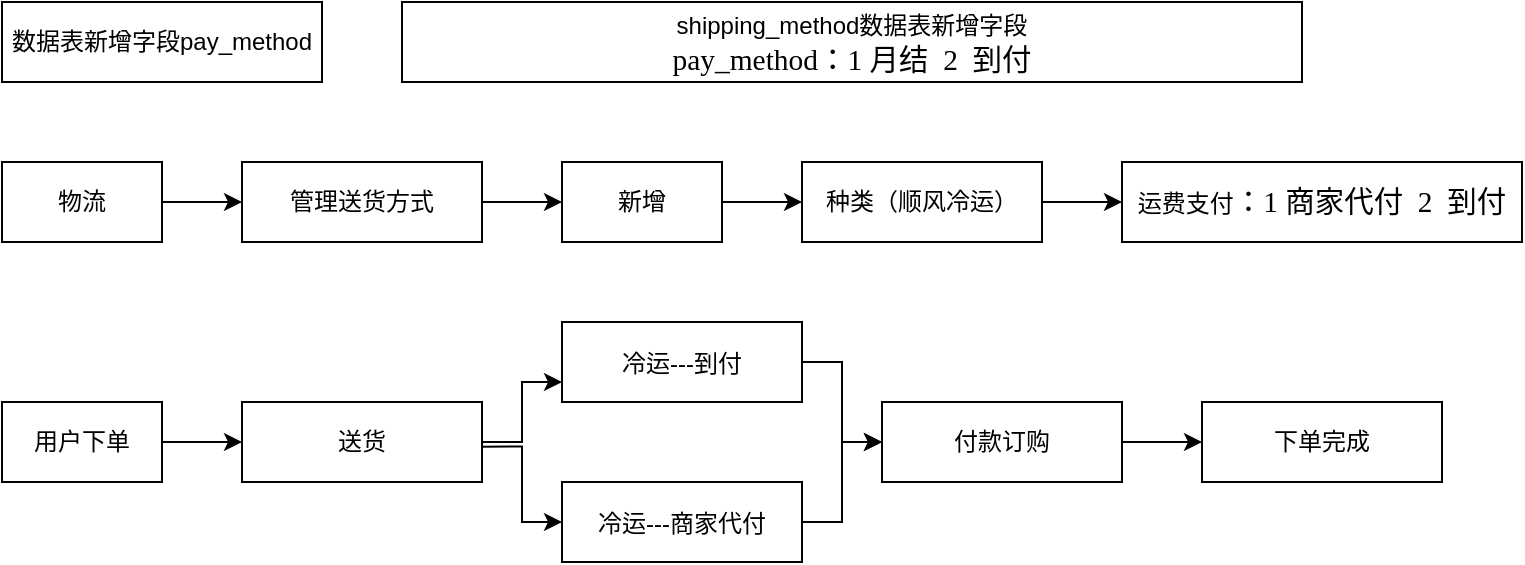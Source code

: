 <mxfile version="15.6.8" type="github">
  <diagram id="ryvbqk-ZNsN8QwoeO9NE" name="Page-1">
    <mxGraphModel dx="1221" dy="631" grid="1" gridSize="10" guides="1" tooltips="1" connect="1" arrows="1" fold="1" page="1" pageScale="1" pageWidth="827" pageHeight="1169" math="0" shadow="0">
      <root>
        <mxCell id="0" />
        <mxCell id="1" parent="0" />
        <mxCell id="wEwo-zWLqLj0Lqb4gSIu-10" style="edgeStyle=orthogonalEdgeStyle;rounded=0;orthogonalLoop=1;jettySize=auto;html=1;exitX=1;exitY=0.5;exitDx=0;exitDy=0;entryX=0;entryY=0.5;entryDx=0;entryDy=0;" edge="1" parent="1" source="wEwo-zWLqLj0Lqb4gSIu-1" target="wEwo-zWLqLj0Lqb4gSIu-7">
          <mxGeometry relative="1" as="geometry" />
        </mxCell>
        <mxCell id="wEwo-zWLqLj0Lqb4gSIu-1" value="物流" style="rounded=0;whiteSpace=wrap;html=1;" vertex="1" parent="1">
          <mxGeometry x="40" y="120" width="80" height="40" as="geometry" />
        </mxCell>
        <mxCell id="wEwo-zWLqLj0Lqb4gSIu-3" value="数据表新增字段pay_method" style="rounded=0;whiteSpace=wrap;html=1;" vertex="1" parent="1">
          <mxGeometry x="40" y="40" width="160" height="40" as="geometry" />
        </mxCell>
        <mxCell id="wEwo-zWLqLj0Lqb4gSIu-12" style="edgeStyle=orthogonalEdgeStyle;rounded=0;orthogonalLoop=1;jettySize=auto;html=1;exitX=1;exitY=0.5;exitDx=0;exitDy=0;entryX=0;entryY=0.5;entryDx=0;entryDy=0;" edge="1" parent="1" source="wEwo-zWLqLj0Lqb4gSIu-4" target="wEwo-zWLqLj0Lqb4gSIu-8">
          <mxGeometry relative="1" as="geometry" />
        </mxCell>
        <mxCell id="wEwo-zWLqLj0Lqb4gSIu-4" value="新增" style="rounded=0;whiteSpace=wrap;html=1;" vertex="1" parent="1">
          <mxGeometry x="320" y="120" width="80" height="40" as="geometry" />
        </mxCell>
        <mxCell id="wEwo-zWLqLj0Lqb4gSIu-6" value="&lt;div&gt;shipping_method数据表新增字段&lt;span style=&quot;font-size: 11.04pt ; font-family: &amp;#34;calibri&amp;#34; ; color: rgb(0 , 0 , 0)&quot;&gt;&lt;br&gt;&lt;/span&gt;&lt;div align=&quot;left&quot;&gt;&lt;span style=&quot;font-size: 11.04pt ; font-family: &amp;#34;calibri&amp;#34; ; color: rgb(0 , 0 , 0)&quot;&gt;pay_method：1 月结&amp;nbsp; 2&amp;nbsp; 到付&lt;br&gt;&lt;/span&gt;&lt;/div&gt;&lt;/div&gt;" style="rounded=0;whiteSpace=wrap;html=1;" vertex="1" parent="1">
          <mxGeometry x="240" y="40" width="450" height="40" as="geometry" />
        </mxCell>
        <mxCell id="wEwo-zWLqLj0Lqb4gSIu-11" style="edgeStyle=orthogonalEdgeStyle;rounded=0;orthogonalLoop=1;jettySize=auto;html=1;exitX=1;exitY=0.5;exitDx=0;exitDy=0;entryX=0;entryY=0.5;entryDx=0;entryDy=0;" edge="1" parent="1" source="wEwo-zWLqLj0Lqb4gSIu-7" target="wEwo-zWLqLj0Lqb4gSIu-4">
          <mxGeometry relative="1" as="geometry" />
        </mxCell>
        <mxCell id="wEwo-zWLqLj0Lqb4gSIu-7" value="管理送货方式" style="rounded=0;whiteSpace=wrap;html=1;" vertex="1" parent="1">
          <mxGeometry x="160" y="120" width="120" height="40" as="geometry" />
        </mxCell>
        <mxCell id="wEwo-zWLqLj0Lqb4gSIu-13" style="edgeStyle=orthogonalEdgeStyle;rounded=0;orthogonalLoop=1;jettySize=auto;html=1;exitX=1;exitY=0.5;exitDx=0;exitDy=0;entryX=0;entryY=0.5;entryDx=0;entryDy=0;" edge="1" parent="1" source="wEwo-zWLqLj0Lqb4gSIu-8" target="wEwo-zWLqLj0Lqb4gSIu-9">
          <mxGeometry relative="1" as="geometry" />
        </mxCell>
        <mxCell id="wEwo-zWLqLj0Lqb4gSIu-8" value="种类（顺风冷运）" style="rounded=0;whiteSpace=wrap;html=1;" vertex="1" parent="1">
          <mxGeometry x="440" y="120" width="120" height="40" as="geometry" />
        </mxCell>
        <mxCell id="wEwo-zWLqLj0Lqb4gSIu-9" value="&lt;div&gt;运费支付&lt;span style=&quot;font-size: 11.04pt ; font-family: &amp;#34;calibri&amp;#34; ; color: rgb(0 , 0 , 0)&quot;&gt;：1 商家代付&amp;nbsp; 2&amp;nbsp; 到付&lt;br&gt;&lt;/span&gt;&lt;span style=&quot;font-size: 11.04pt ; font-family: &amp;#34;calibri&amp;#34; ; color: rgb(0 , 0 , 0)&quot;&gt;&lt;/span&gt;&lt;/div&gt;" style="rounded=0;whiteSpace=wrap;html=1;" vertex="1" parent="1">
          <mxGeometry x="600" y="120" width="200" height="40" as="geometry" />
        </mxCell>
        <mxCell id="wEwo-zWLqLj0Lqb4gSIu-20" style="edgeStyle=orthogonalEdgeStyle;rounded=0;orthogonalLoop=1;jettySize=auto;html=1;exitX=1;exitY=0.5;exitDx=0;exitDy=0;entryX=0;entryY=0.5;entryDx=0;entryDy=0;" edge="1" parent="1" source="wEwo-zWLqLj0Lqb4gSIu-14" target="wEwo-zWLqLj0Lqb4gSIu-15">
          <mxGeometry relative="1" as="geometry" />
        </mxCell>
        <mxCell id="wEwo-zWLqLj0Lqb4gSIu-14" value="用户下单" style="rounded=0;whiteSpace=wrap;html=1;" vertex="1" parent="1">
          <mxGeometry x="40" y="240" width="80" height="40" as="geometry" />
        </mxCell>
        <mxCell id="wEwo-zWLqLj0Lqb4gSIu-22" style="edgeStyle=orthogonalEdgeStyle;rounded=0;orthogonalLoop=1;jettySize=auto;html=1;exitX=1;exitY=0.5;exitDx=0;exitDy=0;entryX=0;entryY=0.75;entryDx=0;entryDy=0;" edge="1" parent="1" source="wEwo-zWLqLj0Lqb4gSIu-15" target="wEwo-zWLqLj0Lqb4gSIu-16">
          <mxGeometry relative="1" as="geometry" />
        </mxCell>
        <mxCell id="wEwo-zWLqLj0Lqb4gSIu-23" style="edgeStyle=orthogonalEdgeStyle;rounded=0;orthogonalLoop=1;jettySize=auto;html=1;exitX=0.997;exitY=0.558;exitDx=0;exitDy=0;entryX=0;entryY=0.5;entryDx=0;entryDy=0;exitPerimeter=0;" edge="1" parent="1" source="wEwo-zWLqLj0Lqb4gSIu-15" target="wEwo-zWLqLj0Lqb4gSIu-17">
          <mxGeometry relative="1" as="geometry">
            <Array as="points">
              <mxPoint x="300" y="262" />
              <mxPoint x="300" y="300" />
            </Array>
          </mxGeometry>
        </mxCell>
        <mxCell id="wEwo-zWLqLj0Lqb4gSIu-15" value="送货" style="rounded=0;whiteSpace=wrap;html=1;" vertex="1" parent="1">
          <mxGeometry x="160" y="240" width="120" height="40" as="geometry" />
        </mxCell>
        <mxCell id="wEwo-zWLqLj0Lqb4gSIu-24" style="edgeStyle=orthogonalEdgeStyle;rounded=0;orthogonalLoop=1;jettySize=auto;html=1;exitX=1;exitY=0.5;exitDx=0;exitDy=0;entryX=0;entryY=0.5;entryDx=0;entryDy=0;" edge="1" parent="1" source="wEwo-zWLqLj0Lqb4gSIu-16" target="wEwo-zWLqLj0Lqb4gSIu-18">
          <mxGeometry relative="1" as="geometry" />
        </mxCell>
        <mxCell id="wEwo-zWLqLj0Lqb4gSIu-16" value="&lt;div&gt;冷运---到付&lt;span style=&quot;font-size: 11.04pt ; font-family: &amp;#34;calibri&amp;#34; ; color: rgb(0 , 0 , 0)&quot;&gt;&lt;br&gt;&lt;/span&gt;&lt;span style=&quot;font-size: 11.04pt ; font-family: &amp;#34;calibri&amp;#34; ; color: rgb(0 , 0 , 0)&quot;&gt;&lt;/span&gt;&lt;/div&gt;" style="rounded=0;whiteSpace=wrap;html=1;" vertex="1" parent="1">
          <mxGeometry x="320" y="200" width="120" height="40" as="geometry" />
        </mxCell>
        <mxCell id="wEwo-zWLqLj0Lqb4gSIu-25" style="edgeStyle=orthogonalEdgeStyle;rounded=0;orthogonalLoop=1;jettySize=auto;html=1;exitX=1;exitY=0.5;exitDx=0;exitDy=0;" edge="1" parent="1" source="wEwo-zWLqLj0Lqb4gSIu-17">
          <mxGeometry relative="1" as="geometry">
            <mxPoint x="480" y="260" as="targetPoint" />
            <Array as="points">
              <mxPoint x="460" y="300" />
              <mxPoint x="460" y="260" />
            </Array>
          </mxGeometry>
        </mxCell>
        <mxCell id="wEwo-zWLqLj0Lqb4gSIu-17" value="&lt;div&gt;冷运---商家代付&lt;span style=&quot;font-size: 11.04pt ; font-family: &amp;#34;calibri&amp;#34; ; color: rgb(0 , 0 , 0)&quot;&gt;&lt;br&gt;&lt;/span&gt;&lt;span style=&quot;font-size: 11.04pt ; font-family: &amp;#34;calibri&amp;#34; ; color: rgb(0 , 0 , 0)&quot;&gt;&lt;/span&gt;&lt;/div&gt;" style="rounded=0;whiteSpace=wrap;html=1;" vertex="1" parent="1">
          <mxGeometry x="320" y="280" width="120" height="40" as="geometry" />
        </mxCell>
        <mxCell id="wEwo-zWLqLj0Lqb4gSIu-26" style="edgeStyle=orthogonalEdgeStyle;rounded=0;orthogonalLoop=1;jettySize=auto;html=1;exitX=1;exitY=0.5;exitDx=0;exitDy=0;entryX=0;entryY=0.5;entryDx=0;entryDy=0;" edge="1" parent="1" source="wEwo-zWLqLj0Lqb4gSIu-18" target="wEwo-zWLqLj0Lqb4gSIu-19">
          <mxGeometry relative="1" as="geometry" />
        </mxCell>
        <mxCell id="wEwo-zWLqLj0Lqb4gSIu-18" value="付款订购" style="rounded=0;whiteSpace=wrap;html=1;" vertex="1" parent="1">
          <mxGeometry x="480" y="240" width="120" height="40" as="geometry" />
        </mxCell>
        <mxCell id="wEwo-zWLqLj0Lqb4gSIu-19" value="下单完成" style="rounded=0;whiteSpace=wrap;html=1;" vertex="1" parent="1">
          <mxGeometry x="640" y="240" width="120" height="40" as="geometry" />
        </mxCell>
      </root>
    </mxGraphModel>
  </diagram>
</mxfile>
